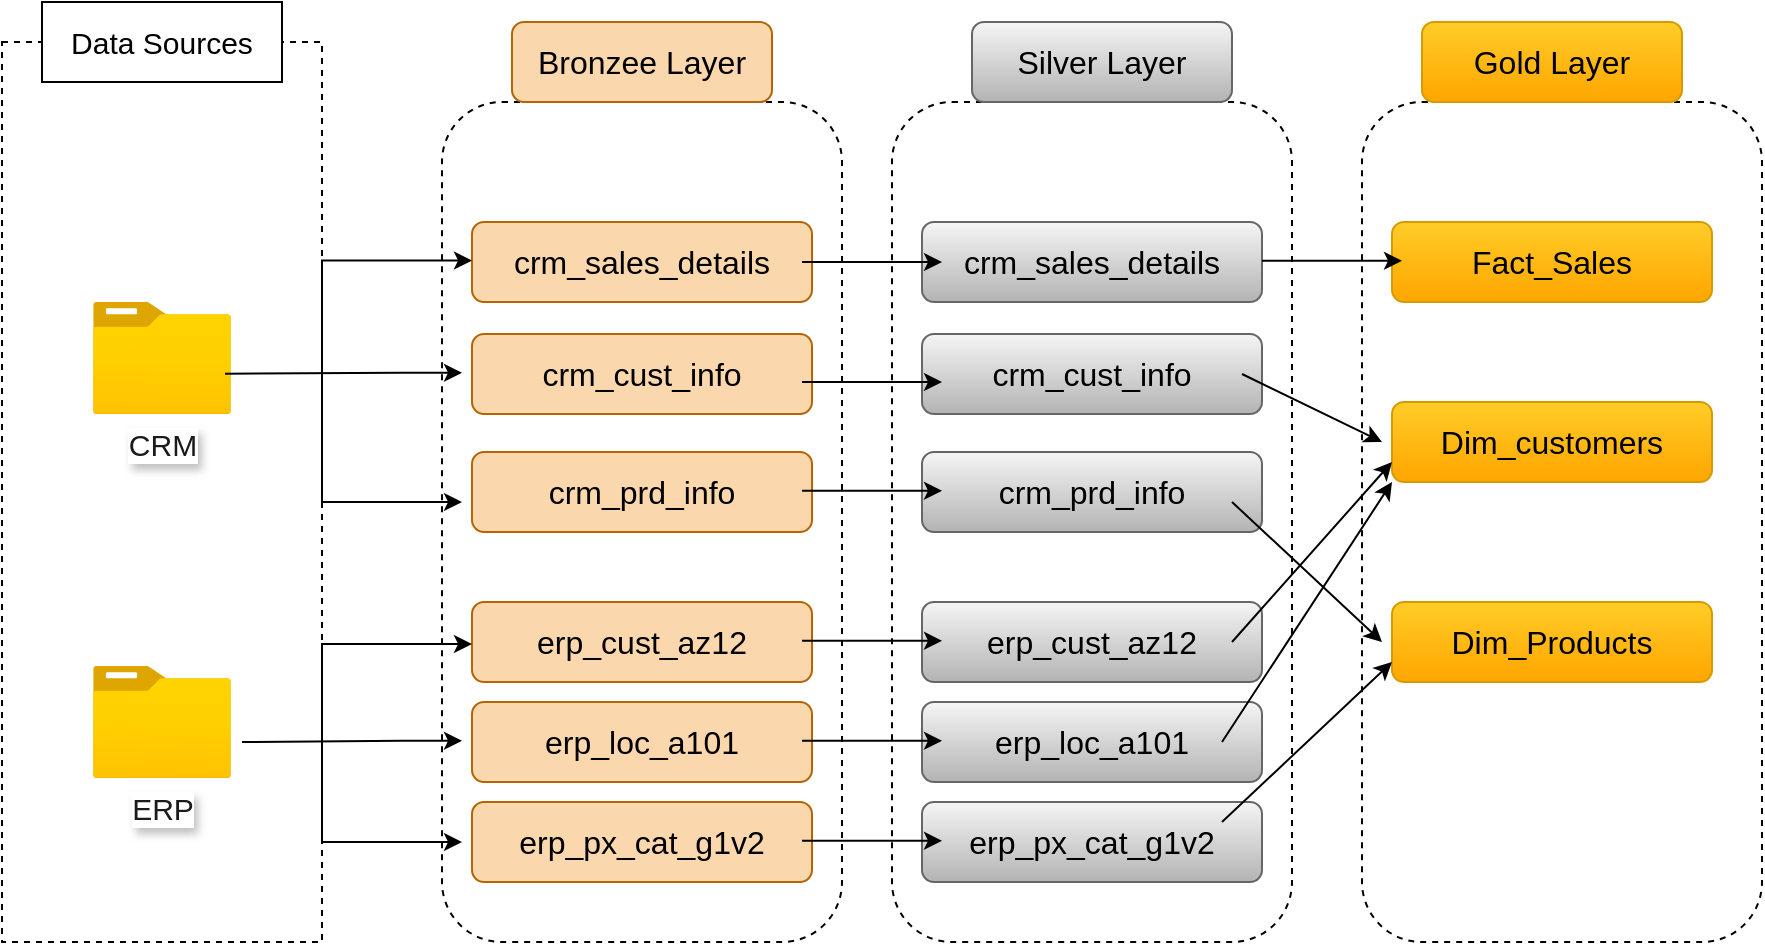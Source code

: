 <mxfile version="26.2.2">
  <diagram name="Page-1" id="g6USUPYOsbeLX7wHSe6H">
    <mxGraphModel dx="1044" dy="626" grid="1" gridSize="10" guides="1" tooltips="1" connect="1" arrows="1" fold="1" page="1" pageScale="1" pageWidth="1200" pageHeight="1920" background="#ffffff" math="0" shadow="0">
      <root>
        <mxCell id="0" />
        <mxCell id="1" parent="0" />
        <mxCell id="f_QTTrHdoNvui7e7lgwN-1" value="" style="rounded=0;whiteSpace=wrap;html=1;strokeColor=#000000;fillColor=none;dashed=1;" parent="1" vertex="1">
          <mxGeometry x="20" y="150" width="160" height="450" as="geometry" />
        </mxCell>
        <mxCell id="f_QTTrHdoNvui7e7lgwN-4" value="Data Sources" style="rounded=0;whiteSpace=wrap;html=1;fillColor=#FFFFFF;fontColor=#000000;fontSize=15;" parent="1" vertex="1">
          <mxGeometry x="40" y="130" width="120" height="40" as="geometry" />
        </mxCell>
        <mxCell id="f_QTTrHdoNvui7e7lgwN-6" value="CRM" style="image;aspect=fixed;html=1;points=[];align=center;fontSize=15;image=img/lib/azure2/general/Folder_Blank.svg;textShadow=1;labelBackgroundColor=#FFFFFF;fontColor=#1A1A1A;" parent="1" vertex="1">
          <mxGeometry x="65.5" y="280" width="69" height="56.0" as="geometry" />
        </mxCell>
        <mxCell id="f_QTTrHdoNvui7e7lgwN-7" value="ERP" style="image;aspect=fixed;html=1;points=[];align=center;fontSize=15;image=img/lib/azure2/general/Folder_Blank.svg;textShadow=1;labelBackgroundColor=#FFFFFF;fontColor=#1A1A1A;" parent="1" vertex="1">
          <mxGeometry x="65.5" y="462" width="69" height="56.0" as="geometry" />
        </mxCell>
        <mxCell id="f_QTTrHdoNvui7e7lgwN-12" value="" style="rounded=1;whiteSpace=wrap;html=1;fillColor=none;strokeColor=#000000;dashed=1;" parent="1" vertex="1">
          <mxGeometry x="240" y="180" width="200" height="420" as="geometry" />
        </mxCell>
        <mxCell id="f_QTTrHdoNvui7e7lgwN-13" value="" style="rounded=1;whiteSpace=wrap;html=1;fillColor=none;strokeColor=#000000;dashed=1;" parent="1" vertex="1">
          <mxGeometry x="465" y="180" width="200" height="420" as="geometry" />
        </mxCell>
        <mxCell id="f_QTTrHdoNvui7e7lgwN-14" value="" style="rounded=1;whiteSpace=wrap;html=1;fillColor=none;strokeColor=#000000;dashed=1;" parent="1" vertex="1">
          <mxGeometry x="700" y="180" width="200" height="420" as="geometry" />
        </mxCell>
        <mxCell id="f_QTTrHdoNvui7e7lgwN-15" value="Bronzee Layer" style="rounded=1;whiteSpace=wrap;html=1;fillColor=#fad7ac;fontSize=16;strokeColor=#b46504;fontColor=#000000;" parent="1" vertex="1">
          <mxGeometry x="275" y="140" width="130" height="40" as="geometry" />
        </mxCell>
        <mxCell id="f_QTTrHdoNvui7e7lgwN-16" value="Silver Layer" style="rounded=1;whiteSpace=wrap;html=1;fillColor=#f5f5f5;fontSize=16;strokeColor=#666666;gradientColor=#b3b3b3;fontColor=#000000;" parent="1" vertex="1">
          <mxGeometry x="505" y="140" width="130" height="40" as="geometry" />
        </mxCell>
        <mxCell id="f_QTTrHdoNvui7e7lgwN-17" value="Gold Layer" style="rounded=1;whiteSpace=wrap;html=1;fillColor=#ffcd28;fontSize=16;strokeColor=#d79b00;gradientColor=#ffa500;fontColor=#000000;" parent="1" vertex="1">
          <mxGeometry x="730" y="140" width="130" height="40" as="geometry" />
        </mxCell>
        <mxCell id="f_QTTrHdoNvui7e7lgwN-22" value="crm_sales_details" style="rounded=1;whiteSpace=wrap;html=1;fillColor=#fad7ac;fontSize=16;strokeColor=#b46504;fontColor=#000000;" parent="1" vertex="1">
          <mxGeometry x="255" y="240" width="170" height="40" as="geometry" />
        </mxCell>
        <mxCell id="f_QTTrHdoNvui7e7lgwN-23" value="crm_cust_info" style="rounded=1;whiteSpace=wrap;html=1;fillColor=#fad7ac;fontSize=16;strokeColor=#b46504;fontColor=#000000;" parent="1" vertex="1">
          <mxGeometry x="255" y="296" width="170" height="40" as="geometry" />
        </mxCell>
        <mxCell id="f_QTTrHdoNvui7e7lgwN-24" value="crm_prd_info" style="rounded=1;whiteSpace=wrap;html=1;fillColor=#fad7ac;fontSize=16;strokeColor=#b46504;fontColor=#000000;" parent="1" vertex="1">
          <mxGeometry x="255" y="355" width="170" height="40" as="geometry" />
        </mxCell>
        <mxCell id="f_QTTrHdoNvui7e7lgwN-25" value="erp_cust_az12" style="rounded=1;whiteSpace=wrap;html=1;fillColor=#fad7ac;fontSize=16;strokeColor=#b46504;fontColor=#000000;" parent="1" vertex="1">
          <mxGeometry x="255" y="430" width="170" height="40" as="geometry" />
        </mxCell>
        <mxCell id="f_QTTrHdoNvui7e7lgwN-26" value="erp_loc_a101" style="rounded=1;whiteSpace=wrap;html=1;fillColor=#fad7ac;fontSize=16;strokeColor=#b46504;fontColor=#000000;" parent="1" vertex="1">
          <mxGeometry x="255" y="480" width="170" height="40" as="geometry" />
        </mxCell>
        <mxCell id="f_QTTrHdoNvui7e7lgwN-27" value="erp_px_cat_g1v2" style="rounded=1;whiteSpace=wrap;html=1;fillColor=#fad7ac;fontSize=16;strokeColor=#b46504;fontColor=#000000;" parent="1" vertex="1">
          <mxGeometry x="255" y="530" width="170" height="40" as="geometry" />
        </mxCell>
        <mxCell id="f_QTTrHdoNvui7e7lgwN-40" value="crm_sales_details" style="rounded=1;whiteSpace=wrap;html=1;fillColor=#f5f5f5;fontSize=16;strokeColor=#666666;gradientColor=#b3b3b3;fontColor=#000000;" parent="1" vertex="1">
          <mxGeometry x="480" y="240" width="170" height="40" as="geometry" />
        </mxCell>
        <mxCell id="f_QTTrHdoNvui7e7lgwN-41" value="crm_cust_info" style="rounded=1;whiteSpace=wrap;html=1;fillColor=#f5f5f5;fontSize=16;strokeColor=#666666;gradientColor=#b3b3b3;fontColor=#000000;" parent="1" vertex="1">
          <mxGeometry x="480" y="296" width="170" height="40" as="geometry" />
        </mxCell>
        <mxCell id="f_QTTrHdoNvui7e7lgwN-42" value="crm_prd_info" style="rounded=1;whiteSpace=wrap;html=1;fillColor=#f5f5f5;fontSize=16;strokeColor=#666666;gradientColor=#b3b3b3;fontColor=#000000;" parent="1" vertex="1">
          <mxGeometry x="480" y="355" width="170" height="40" as="geometry" />
        </mxCell>
        <mxCell id="f_QTTrHdoNvui7e7lgwN-43" value="erp_cust_az12" style="rounded=1;whiteSpace=wrap;html=1;fillColor=#f5f5f5;fontSize=16;strokeColor=#666666;gradientColor=#b3b3b3;fontColor=#000000;" parent="1" vertex="1">
          <mxGeometry x="480" y="430" width="170" height="40" as="geometry" />
        </mxCell>
        <mxCell id="f_QTTrHdoNvui7e7lgwN-44" value="erp_loc_a101" style="rounded=1;whiteSpace=wrap;html=1;fillColor=#f5f5f5;fontSize=16;strokeColor=#666666;gradientColor=#b3b3b3;fontColor=#000000;" parent="1" vertex="1">
          <mxGeometry x="480" y="480" width="170" height="40" as="geometry" />
        </mxCell>
        <mxCell id="f_QTTrHdoNvui7e7lgwN-45" value="erp_px_cat_g1v2" style="rounded=1;whiteSpace=wrap;html=1;fillColor=#f5f5f5;fontSize=16;strokeColor=#666666;gradientColor=#b3b3b3;fontColor=#000000;" parent="1" vertex="1">
          <mxGeometry x="480" y="530" width="170" height="40" as="geometry" />
        </mxCell>
        <mxCell id="f_QTTrHdoNvui7e7lgwN-52" value="Fact_Sales&lt;span style=&quot;color: rgba(0, 0, 0, 0); font-family: monospace; font-size: 0px; text-align: start; text-wrap-mode: nowrap;&quot;&gt;%3CmxGraphModel%3E%3Croot%3E%3CmxCell%20id%3D%220%22%2F%3E%3CmxCell%20id%3D%221%22%20parent%3D%220%22%2F%3E%3CmxCell%20id%3D%222%22%20value%3D%22Gold%20Layer%22%20style%3D%22rounded%3D1%3BwhiteSpace%3Dwrap%3Bhtml%3D1%3BfillColor%3D%23ffcd28%3BfontSize%3D16%3BstrokeColor%3D%23d79b00%3BgradientColor%3D%23ffa500%3BfontColor%3D%23000000%3B%22%20vertex%3D%221%22%20parent%3D%221%22%3E%3CmxGeometry%20x%3D%22730%22%20y%3D%22140%22%20width%3D%22130%22%20height%3D%2240%22%20as%3D%22geometry%22%2F%3E%3C%2FmxCell%3E%3C%2Froot%3E%3C%2FmxGraphModel%3E&lt;/span&gt;" style="rounded=1;whiteSpace=wrap;html=1;fillColor=#ffcd28;fontSize=16;strokeColor=#d79b00;gradientColor=#ffa500;fontColor=#000000;" parent="1" vertex="1">
          <mxGeometry x="715" y="240" width="160" height="40" as="geometry" />
        </mxCell>
        <mxCell id="f_QTTrHdoNvui7e7lgwN-55" value="Dim_customers" style="rounded=1;whiteSpace=wrap;html=1;fillColor=#ffcd28;fontSize=16;strokeColor=#d79b00;gradientColor=#ffa500;fontColor=#000000;" parent="1" vertex="1">
          <mxGeometry x="715" y="330" width="160" height="40" as="geometry" />
        </mxCell>
        <mxCell id="f_QTTrHdoNvui7e7lgwN-56" value="Dim_Products" style="rounded=1;whiteSpace=wrap;html=1;fillColor=#ffcd28;fontSize=16;strokeColor=#d79b00;gradientColor=#ffa500;fontColor=#000000;" parent="1" vertex="1">
          <mxGeometry x="715" y="430" width="160" height="40" as="geometry" />
        </mxCell>
        <mxCell id="f_QTTrHdoNvui7e7lgwN-59" value="" style="endArrow=classic;html=1;rounded=0;strokeColor=#000000;" parent="1" edge="1">
          <mxGeometry width="50" height="50" relative="1" as="geometry">
            <mxPoint x="180" y="380.0" as="sourcePoint" />
            <mxPoint x="250" y="380.0" as="targetPoint" />
            <Array as="points">
              <mxPoint x="220" y="380.0" />
            </Array>
          </mxGeometry>
        </mxCell>
        <mxCell id="f_QTTrHdoNvui7e7lgwN-60" value="" style="endArrow=classic;html=1;rounded=0;strokeColor=#000000;exitX=0.957;exitY=0.64;exitDx=0;exitDy=0;exitPerimeter=0;" parent="1" source="f_QTTrHdoNvui7e7lgwN-6" edge="1">
          <mxGeometry width="50" height="50" relative="1" as="geometry">
            <mxPoint x="180" y="315.41" as="sourcePoint" />
            <mxPoint x="250" y="315.41" as="targetPoint" />
            <Array as="points">
              <mxPoint x="220" y="315.41" />
            </Array>
          </mxGeometry>
        </mxCell>
        <mxCell id="f_QTTrHdoNvui7e7lgwN-65" value="" style="endArrow=classic;html=1;rounded=0;strokeColor=#000000;" parent="1" edge="1">
          <mxGeometry width="50" height="50" relative="1" as="geometry">
            <mxPoint x="180" y="550" as="sourcePoint" />
            <mxPoint x="250" y="550" as="targetPoint" />
            <Array as="points">
              <mxPoint x="220" y="550" />
            </Array>
          </mxGeometry>
        </mxCell>
        <mxCell id="f_QTTrHdoNvui7e7lgwN-66" value="" style="endArrow=classic;html=1;rounded=0;strokeColor=#000000;" parent="1" edge="1">
          <mxGeometry width="50" height="50" relative="1" as="geometry">
            <mxPoint x="140" y="500" as="sourcePoint" />
            <mxPoint x="250" y="499.41" as="targetPoint" />
            <Array as="points">
              <mxPoint x="220" y="499.41" />
            </Array>
          </mxGeometry>
        </mxCell>
        <mxCell id="f_QTTrHdoNvui7e7lgwN-67" value="" style="endArrow=classic;html=1;rounded=0;strokeColor=#000000;" parent="1" edge="1">
          <mxGeometry width="50" height="50" relative="1" as="geometry">
            <mxPoint x="180" y="531" as="sourcePoint" />
            <mxPoint x="255" y="451" as="targetPoint" />
            <Array as="points">
              <mxPoint x="180" y="550" />
              <mxPoint x="180" y="451" />
            </Array>
          </mxGeometry>
        </mxCell>
        <mxCell id="f_QTTrHdoNvui7e7lgwN-70" value="" style="endArrow=classic;html=1;rounded=0;strokeColor=#000000;" parent="1" edge="1">
          <mxGeometry width="50" height="50" relative="1" as="geometry">
            <mxPoint x="420" y="260" as="sourcePoint" />
            <mxPoint x="490" y="260" as="targetPoint" />
            <Array as="points">
              <mxPoint x="460" y="260" />
            </Array>
          </mxGeometry>
        </mxCell>
        <mxCell id="f_QTTrHdoNvui7e7lgwN-72" value="" style="endArrow=classic;html=1;rounded=0;strokeColor=#000000;" parent="1" edge="1">
          <mxGeometry width="50" height="50" relative="1" as="geometry">
            <mxPoint x="420" y="320" as="sourcePoint" />
            <mxPoint x="490" y="320" as="targetPoint" />
            <Array as="points">
              <mxPoint x="460" y="320" />
            </Array>
          </mxGeometry>
        </mxCell>
        <mxCell id="f_QTTrHdoNvui7e7lgwN-73" value="" style="endArrow=classic;html=1;rounded=0;strokeColor=#000000;" parent="1" edge="1">
          <mxGeometry width="50" height="50" relative="1" as="geometry">
            <mxPoint x="420" y="374.41" as="sourcePoint" />
            <mxPoint x="490" y="374.41" as="targetPoint" />
            <Array as="points">
              <mxPoint x="460" y="374.41" />
            </Array>
          </mxGeometry>
        </mxCell>
        <mxCell id="f_QTTrHdoNvui7e7lgwN-74" value="" style="endArrow=classic;html=1;rounded=0;strokeColor=#000000;" parent="1" edge="1">
          <mxGeometry width="50" height="50" relative="1" as="geometry">
            <mxPoint x="420" y="449.41" as="sourcePoint" />
            <mxPoint x="490" y="449.41" as="targetPoint" />
            <Array as="points">
              <mxPoint x="460" y="449.41" />
            </Array>
          </mxGeometry>
        </mxCell>
        <mxCell id="f_QTTrHdoNvui7e7lgwN-75" value="" style="endArrow=classic;html=1;rounded=0;strokeColor=#000000;" parent="1" edge="1">
          <mxGeometry width="50" height="50" relative="1" as="geometry">
            <mxPoint x="420" y="499.41" as="sourcePoint" />
            <mxPoint x="490" y="499.41" as="targetPoint" />
            <Array as="points">
              <mxPoint x="460" y="499.41" />
            </Array>
          </mxGeometry>
        </mxCell>
        <mxCell id="f_QTTrHdoNvui7e7lgwN-76" value="" style="endArrow=classic;html=1;rounded=0;strokeColor=#000000;" parent="1" edge="1">
          <mxGeometry width="50" height="50" relative="1" as="geometry">
            <mxPoint x="420" y="549.41" as="sourcePoint" />
            <mxPoint x="490" y="549.41" as="targetPoint" />
            <Array as="points">
              <mxPoint x="460" y="549.41" />
            </Array>
          </mxGeometry>
        </mxCell>
        <mxCell id="f_QTTrHdoNvui7e7lgwN-77" value="" style="endArrow=classic;html=1;rounded=0;strokeColor=#000000;" parent="1" edge="1">
          <mxGeometry width="50" height="50" relative="1" as="geometry">
            <mxPoint x="650" y="259.41" as="sourcePoint" />
            <mxPoint x="720" y="259.41" as="targetPoint" />
            <Array as="points">
              <mxPoint x="690" y="259.41" />
            </Array>
          </mxGeometry>
        </mxCell>
        <mxCell id="f_QTTrHdoNvui7e7lgwN-81" value="" style="endArrow=classic;html=1;rounded=0;strokeColor=#000000;" parent="1" edge="1">
          <mxGeometry width="50" height="50" relative="1" as="geometry">
            <mxPoint x="640" y="316" as="sourcePoint" />
            <mxPoint x="710" y="350" as="targetPoint" />
          </mxGeometry>
        </mxCell>
        <mxCell id="f_QTTrHdoNvui7e7lgwN-82" value="" style="endArrow=classic;html=1;rounded=0;strokeColor=#000000;" parent="1" edge="1">
          <mxGeometry width="50" height="50" relative="1" as="geometry">
            <mxPoint x="635" y="380" as="sourcePoint" />
            <mxPoint x="710" y="450" as="targetPoint" />
          </mxGeometry>
        </mxCell>
        <mxCell id="f_QTTrHdoNvui7e7lgwN-83" value="" style="endArrow=classic;html=1;rounded=0;strokeColor=#000000;entryX=0;entryY=0.75;entryDx=0;entryDy=0;" parent="1" target="f_QTTrHdoNvui7e7lgwN-55" edge="1">
          <mxGeometry width="50" height="50" relative="1" as="geometry">
            <mxPoint x="635" y="450" as="sourcePoint" />
            <mxPoint x="763" y="370" as="targetPoint" />
          </mxGeometry>
        </mxCell>
        <mxCell id="f_QTTrHdoNvui7e7lgwN-84" value="" style="endArrow=classic;html=1;rounded=0;strokeColor=#000000;entryX=0;entryY=1;entryDx=0;entryDy=0;" parent="1" target="f_QTTrHdoNvui7e7lgwN-55" edge="1">
          <mxGeometry width="50" height="50" relative="1" as="geometry">
            <mxPoint x="630" y="500" as="sourcePoint" />
            <mxPoint x="758" y="420" as="targetPoint" />
          </mxGeometry>
        </mxCell>
        <mxCell id="f_QTTrHdoNvui7e7lgwN-85" value="" style="endArrow=classic;html=1;rounded=0;strokeColor=#000000;entryX=0;entryY=0.75;entryDx=0;entryDy=0;" parent="1" target="f_QTTrHdoNvui7e7lgwN-56" edge="1">
          <mxGeometry width="50" height="50" relative="1" as="geometry">
            <mxPoint x="630" y="540" as="sourcePoint" />
            <mxPoint x="730" y="480" as="targetPoint" />
          </mxGeometry>
        </mxCell>
        <mxCell id="f_QTTrHdoNvui7e7lgwN-86" value="" style="endArrow=classic;html=1;rounded=0;strokeColor=#000000;" parent="1" edge="1">
          <mxGeometry width="50" height="50" relative="1" as="geometry">
            <mxPoint x="180" y="339.25" as="sourcePoint" />
            <mxPoint x="255" y="259.25" as="targetPoint" />
            <Array as="points">
              <mxPoint x="180" y="380" />
              <mxPoint x="180" y="259.25" />
            </Array>
          </mxGeometry>
        </mxCell>
      </root>
    </mxGraphModel>
  </diagram>
</mxfile>
